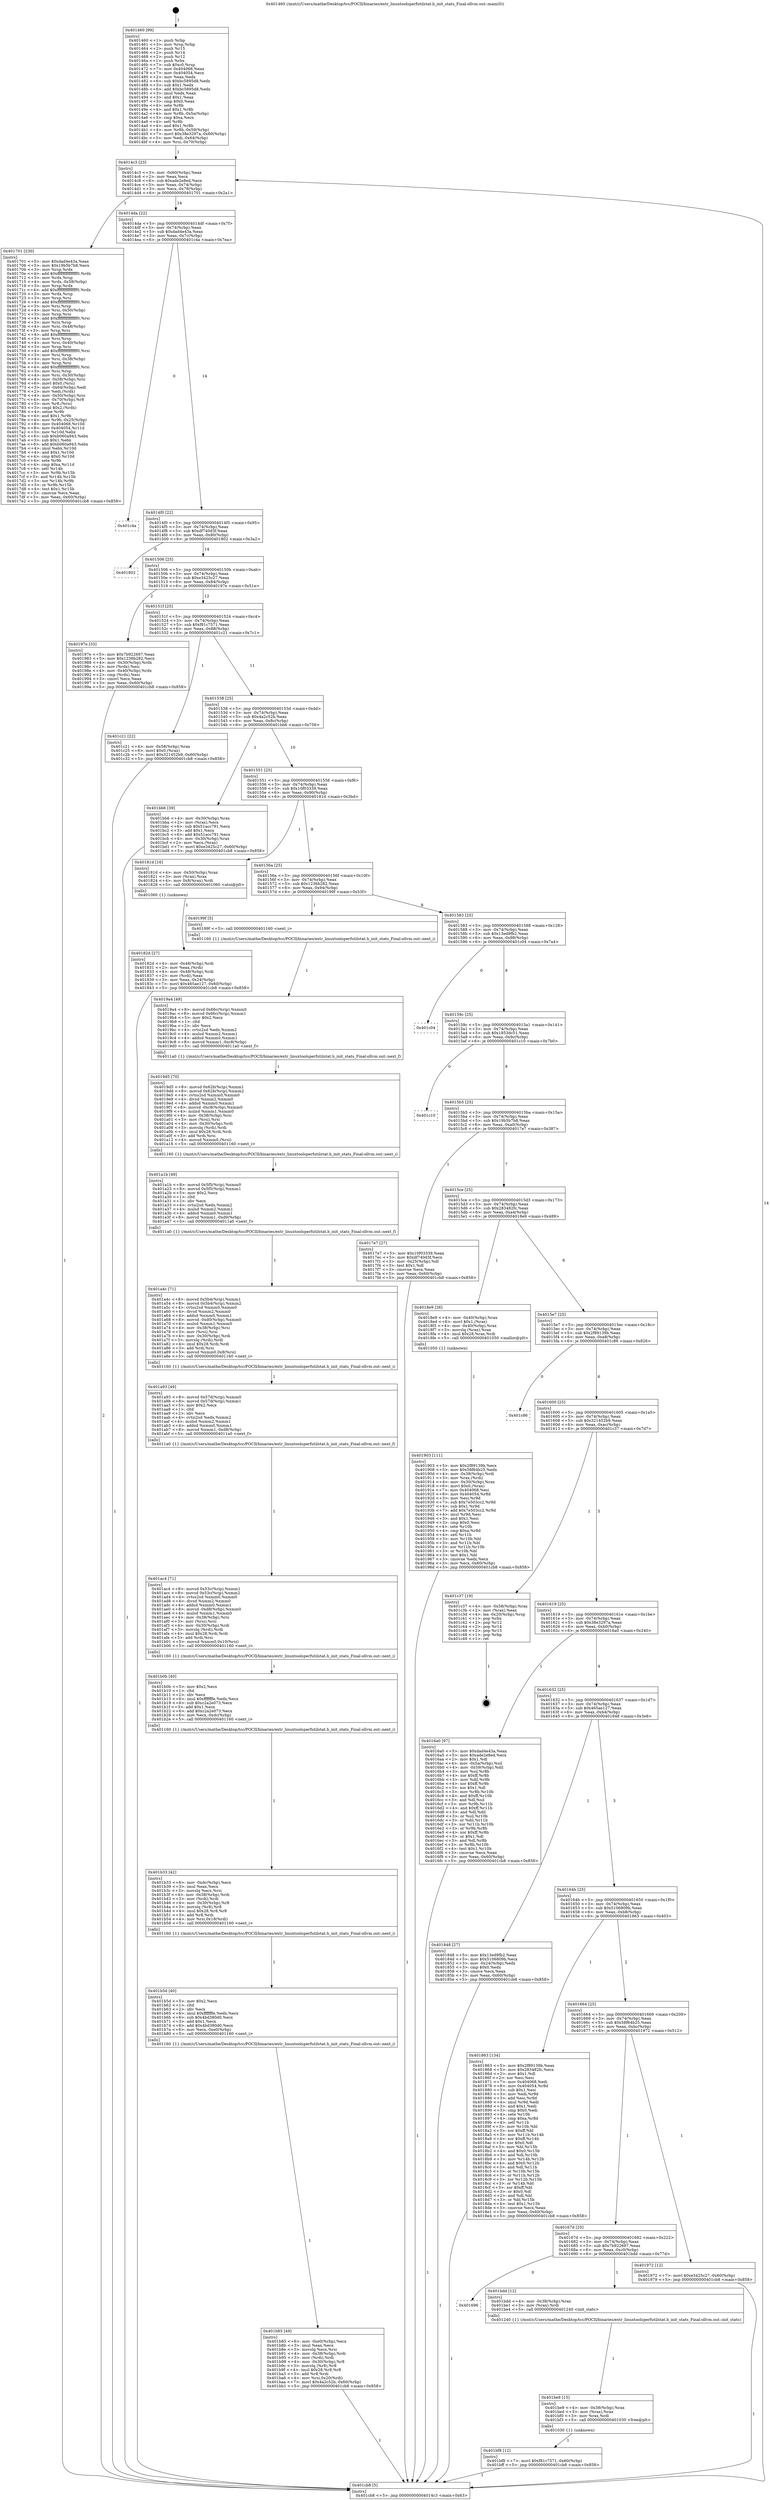 digraph "0x401460" {
  label = "0x401460 (/mnt/c/Users/mathe/Desktop/tcc/POCII/binaries/extr_linuxtoolsperfutilstat.h_init_stats_Final-ollvm.out::main(0))"
  labelloc = "t"
  node[shape=record]

  Entry [label="",width=0.3,height=0.3,shape=circle,fillcolor=black,style=filled]
  "0x4014c3" [label="{
     0x4014c3 [23]\l
     | [instrs]\l
     &nbsp;&nbsp;0x4014c3 \<+3\>: mov -0x60(%rbp),%eax\l
     &nbsp;&nbsp;0x4014c6 \<+2\>: mov %eax,%ecx\l
     &nbsp;&nbsp;0x4014c8 \<+6\>: sub $0xade2e8ed,%ecx\l
     &nbsp;&nbsp;0x4014ce \<+3\>: mov %eax,-0x74(%rbp)\l
     &nbsp;&nbsp;0x4014d1 \<+3\>: mov %ecx,-0x78(%rbp)\l
     &nbsp;&nbsp;0x4014d4 \<+6\>: je 0000000000401701 \<main+0x2a1\>\l
  }"]
  "0x401701" [label="{
     0x401701 [230]\l
     | [instrs]\l
     &nbsp;&nbsp;0x401701 \<+5\>: mov $0xdad4e43a,%eax\l
     &nbsp;&nbsp;0x401706 \<+5\>: mov $0x19b5b7b8,%ecx\l
     &nbsp;&nbsp;0x40170b \<+3\>: mov %rsp,%rdx\l
     &nbsp;&nbsp;0x40170e \<+4\>: add $0xfffffffffffffff0,%rdx\l
     &nbsp;&nbsp;0x401712 \<+3\>: mov %rdx,%rsp\l
     &nbsp;&nbsp;0x401715 \<+4\>: mov %rdx,-0x58(%rbp)\l
     &nbsp;&nbsp;0x401719 \<+3\>: mov %rsp,%rdx\l
     &nbsp;&nbsp;0x40171c \<+4\>: add $0xfffffffffffffff0,%rdx\l
     &nbsp;&nbsp;0x401720 \<+3\>: mov %rdx,%rsp\l
     &nbsp;&nbsp;0x401723 \<+3\>: mov %rsp,%rsi\l
     &nbsp;&nbsp;0x401726 \<+4\>: add $0xfffffffffffffff0,%rsi\l
     &nbsp;&nbsp;0x40172a \<+3\>: mov %rsi,%rsp\l
     &nbsp;&nbsp;0x40172d \<+4\>: mov %rsi,-0x50(%rbp)\l
     &nbsp;&nbsp;0x401731 \<+3\>: mov %rsp,%rsi\l
     &nbsp;&nbsp;0x401734 \<+4\>: add $0xfffffffffffffff0,%rsi\l
     &nbsp;&nbsp;0x401738 \<+3\>: mov %rsi,%rsp\l
     &nbsp;&nbsp;0x40173b \<+4\>: mov %rsi,-0x48(%rbp)\l
     &nbsp;&nbsp;0x40173f \<+3\>: mov %rsp,%rsi\l
     &nbsp;&nbsp;0x401742 \<+4\>: add $0xfffffffffffffff0,%rsi\l
     &nbsp;&nbsp;0x401746 \<+3\>: mov %rsi,%rsp\l
     &nbsp;&nbsp;0x401749 \<+4\>: mov %rsi,-0x40(%rbp)\l
     &nbsp;&nbsp;0x40174d \<+3\>: mov %rsp,%rsi\l
     &nbsp;&nbsp;0x401750 \<+4\>: add $0xfffffffffffffff0,%rsi\l
     &nbsp;&nbsp;0x401754 \<+3\>: mov %rsi,%rsp\l
     &nbsp;&nbsp;0x401757 \<+4\>: mov %rsi,-0x38(%rbp)\l
     &nbsp;&nbsp;0x40175b \<+3\>: mov %rsp,%rsi\l
     &nbsp;&nbsp;0x40175e \<+4\>: add $0xfffffffffffffff0,%rsi\l
     &nbsp;&nbsp;0x401762 \<+3\>: mov %rsi,%rsp\l
     &nbsp;&nbsp;0x401765 \<+4\>: mov %rsi,-0x30(%rbp)\l
     &nbsp;&nbsp;0x401769 \<+4\>: mov -0x58(%rbp),%rsi\l
     &nbsp;&nbsp;0x40176d \<+6\>: movl $0x0,(%rsi)\l
     &nbsp;&nbsp;0x401773 \<+3\>: mov -0x64(%rbp),%edi\l
     &nbsp;&nbsp;0x401776 \<+2\>: mov %edi,(%rdx)\l
     &nbsp;&nbsp;0x401778 \<+4\>: mov -0x50(%rbp),%rsi\l
     &nbsp;&nbsp;0x40177c \<+4\>: mov -0x70(%rbp),%r8\l
     &nbsp;&nbsp;0x401780 \<+3\>: mov %r8,(%rsi)\l
     &nbsp;&nbsp;0x401783 \<+3\>: cmpl $0x2,(%rdx)\l
     &nbsp;&nbsp;0x401786 \<+4\>: setne %r9b\l
     &nbsp;&nbsp;0x40178a \<+4\>: and $0x1,%r9b\l
     &nbsp;&nbsp;0x40178e \<+4\>: mov %r9b,-0x25(%rbp)\l
     &nbsp;&nbsp;0x401792 \<+8\>: mov 0x404068,%r10d\l
     &nbsp;&nbsp;0x40179a \<+8\>: mov 0x404054,%r11d\l
     &nbsp;&nbsp;0x4017a2 \<+3\>: mov %r10d,%ebx\l
     &nbsp;&nbsp;0x4017a5 \<+6\>: sub $0xb060a943,%ebx\l
     &nbsp;&nbsp;0x4017ab \<+3\>: sub $0x1,%ebx\l
     &nbsp;&nbsp;0x4017ae \<+6\>: add $0xb060a943,%ebx\l
     &nbsp;&nbsp;0x4017b4 \<+4\>: imul %ebx,%r10d\l
     &nbsp;&nbsp;0x4017b8 \<+4\>: and $0x1,%r10d\l
     &nbsp;&nbsp;0x4017bc \<+4\>: cmp $0x0,%r10d\l
     &nbsp;&nbsp;0x4017c0 \<+4\>: sete %r9b\l
     &nbsp;&nbsp;0x4017c4 \<+4\>: cmp $0xa,%r11d\l
     &nbsp;&nbsp;0x4017c8 \<+4\>: setl %r14b\l
     &nbsp;&nbsp;0x4017cc \<+3\>: mov %r9b,%r15b\l
     &nbsp;&nbsp;0x4017cf \<+3\>: and %r14b,%r15b\l
     &nbsp;&nbsp;0x4017d2 \<+3\>: xor %r14b,%r9b\l
     &nbsp;&nbsp;0x4017d5 \<+3\>: or %r9b,%r15b\l
     &nbsp;&nbsp;0x4017d8 \<+4\>: test $0x1,%r15b\l
     &nbsp;&nbsp;0x4017dc \<+3\>: cmovne %ecx,%eax\l
     &nbsp;&nbsp;0x4017df \<+3\>: mov %eax,-0x60(%rbp)\l
     &nbsp;&nbsp;0x4017e2 \<+5\>: jmp 0000000000401cb8 \<main+0x858\>\l
  }"]
  "0x4014da" [label="{
     0x4014da [22]\l
     | [instrs]\l
     &nbsp;&nbsp;0x4014da \<+5\>: jmp 00000000004014df \<main+0x7f\>\l
     &nbsp;&nbsp;0x4014df \<+3\>: mov -0x74(%rbp),%eax\l
     &nbsp;&nbsp;0x4014e2 \<+5\>: sub $0xdad4e43a,%eax\l
     &nbsp;&nbsp;0x4014e7 \<+3\>: mov %eax,-0x7c(%rbp)\l
     &nbsp;&nbsp;0x4014ea \<+6\>: je 0000000000401c4a \<main+0x7ea\>\l
  }"]
  Exit [label="",width=0.3,height=0.3,shape=circle,fillcolor=black,style=filled,peripheries=2]
  "0x401c4a" [label="{
     0x401c4a\l
  }", style=dashed]
  "0x4014f0" [label="{
     0x4014f0 [22]\l
     | [instrs]\l
     &nbsp;&nbsp;0x4014f0 \<+5\>: jmp 00000000004014f5 \<main+0x95\>\l
     &nbsp;&nbsp;0x4014f5 \<+3\>: mov -0x74(%rbp),%eax\l
     &nbsp;&nbsp;0x4014f8 \<+5\>: sub $0xdf740d3f,%eax\l
     &nbsp;&nbsp;0x4014fd \<+3\>: mov %eax,-0x80(%rbp)\l
     &nbsp;&nbsp;0x401500 \<+6\>: je 0000000000401802 \<main+0x3a2\>\l
  }"]
  "0x401bf8" [label="{
     0x401bf8 [12]\l
     | [instrs]\l
     &nbsp;&nbsp;0x401bf8 \<+7\>: movl $0xf81c7571,-0x60(%rbp)\l
     &nbsp;&nbsp;0x401bff \<+5\>: jmp 0000000000401cb8 \<main+0x858\>\l
  }"]
  "0x401802" [label="{
     0x401802\l
  }", style=dashed]
  "0x401506" [label="{
     0x401506 [25]\l
     | [instrs]\l
     &nbsp;&nbsp;0x401506 \<+5\>: jmp 000000000040150b \<main+0xab\>\l
     &nbsp;&nbsp;0x40150b \<+3\>: mov -0x74(%rbp),%eax\l
     &nbsp;&nbsp;0x40150e \<+5\>: sub $0xe3425c27,%eax\l
     &nbsp;&nbsp;0x401513 \<+6\>: mov %eax,-0x84(%rbp)\l
     &nbsp;&nbsp;0x401519 \<+6\>: je 000000000040197e \<main+0x51e\>\l
  }"]
  "0x401be9" [label="{
     0x401be9 [15]\l
     | [instrs]\l
     &nbsp;&nbsp;0x401be9 \<+4\>: mov -0x38(%rbp),%rax\l
     &nbsp;&nbsp;0x401bed \<+3\>: mov (%rax),%rax\l
     &nbsp;&nbsp;0x401bf0 \<+3\>: mov %rax,%rdi\l
     &nbsp;&nbsp;0x401bf3 \<+5\>: call 0000000000401030 \<free@plt\>\l
     | [calls]\l
     &nbsp;&nbsp;0x401030 \{1\} (unknown)\l
  }"]
  "0x40197e" [label="{
     0x40197e [33]\l
     | [instrs]\l
     &nbsp;&nbsp;0x40197e \<+5\>: mov $0x7b922697,%eax\l
     &nbsp;&nbsp;0x401983 \<+5\>: mov $0x1236b282,%ecx\l
     &nbsp;&nbsp;0x401988 \<+4\>: mov -0x30(%rbp),%rdx\l
     &nbsp;&nbsp;0x40198c \<+2\>: mov (%rdx),%esi\l
     &nbsp;&nbsp;0x40198e \<+4\>: mov -0x40(%rbp),%rdx\l
     &nbsp;&nbsp;0x401992 \<+2\>: cmp (%rdx),%esi\l
     &nbsp;&nbsp;0x401994 \<+3\>: cmovl %ecx,%eax\l
     &nbsp;&nbsp;0x401997 \<+3\>: mov %eax,-0x60(%rbp)\l
     &nbsp;&nbsp;0x40199a \<+5\>: jmp 0000000000401cb8 \<main+0x858\>\l
  }"]
  "0x40151f" [label="{
     0x40151f [25]\l
     | [instrs]\l
     &nbsp;&nbsp;0x40151f \<+5\>: jmp 0000000000401524 \<main+0xc4\>\l
     &nbsp;&nbsp;0x401524 \<+3\>: mov -0x74(%rbp),%eax\l
     &nbsp;&nbsp;0x401527 \<+5\>: sub $0xf81c7571,%eax\l
     &nbsp;&nbsp;0x40152c \<+6\>: mov %eax,-0x88(%rbp)\l
     &nbsp;&nbsp;0x401532 \<+6\>: je 0000000000401c21 \<main+0x7c1\>\l
  }"]
  "0x401696" [label="{
     0x401696\l
  }", style=dashed]
  "0x401c21" [label="{
     0x401c21 [22]\l
     | [instrs]\l
     &nbsp;&nbsp;0x401c21 \<+4\>: mov -0x58(%rbp),%rax\l
     &nbsp;&nbsp;0x401c25 \<+6\>: movl $0x0,(%rax)\l
     &nbsp;&nbsp;0x401c2b \<+7\>: movl $0x321452b9,-0x60(%rbp)\l
     &nbsp;&nbsp;0x401c32 \<+5\>: jmp 0000000000401cb8 \<main+0x858\>\l
  }"]
  "0x401538" [label="{
     0x401538 [25]\l
     | [instrs]\l
     &nbsp;&nbsp;0x401538 \<+5\>: jmp 000000000040153d \<main+0xdd\>\l
     &nbsp;&nbsp;0x40153d \<+3\>: mov -0x74(%rbp),%eax\l
     &nbsp;&nbsp;0x401540 \<+5\>: sub $0x4a2c52b,%eax\l
     &nbsp;&nbsp;0x401545 \<+6\>: mov %eax,-0x8c(%rbp)\l
     &nbsp;&nbsp;0x40154b \<+6\>: je 0000000000401bb6 \<main+0x756\>\l
  }"]
  "0x401bdd" [label="{
     0x401bdd [12]\l
     | [instrs]\l
     &nbsp;&nbsp;0x401bdd \<+4\>: mov -0x38(%rbp),%rax\l
     &nbsp;&nbsp;0x401be1 \<+3\>: mov (%rax),%rdi\l
     &nbsp;&nbsp;0x401be4 \<+5\>: call 0000000000401240 \<init_stats\>\l
     | [calls]\l
     &nbsp;&nbsp;0x401240 \{1\} (/mnt/c/Users/mathe/Desktop/tcc/POCII/binaries/extr_linuxtoolsperfutilstat.h_init_stats_Final-ollvm.out::init_stats)\l
  }"]
  "0x401bb6" [label="{
     0x401bb6 [39]\l
     | [instrs]\l
     &nbsp;&nbsp;0x401bb6 \<+4\>: mov -0x30(%rbp),%rax\l
     &nbsp;&nbsp;0x401bba \<+2\>: mov (%rax),%ecx\l
     &nbsp;&nbsp;0x401bbc \<+6\>: sub $0x51acc791,%ecx\l
     &nbsp;&nbsp;0x401bc2 \<+3\>: add $0x1,%ecx\l
     &nbsp;&nbsp;0x401bc5 \<+6\>: add $0x51acc791,%ecx\l
     &nbsp;&nbsp;0x401bcb \<+4\>: mov -0x30(%rbp),%rax\l
     &nbsp;&nbsp;0x401bcf \<+2\>: mov %ecx,(%rax)\l
     &nbsp;&nbsp;0x401bd1 \<+7\>: movl $0xe3425c27,-0x60(%rbp)\l
     &nbsp;&nbsp;0x401bd8 \<+5\>: jmp 0000000000401cb8 \<main+0x858\>\l
  }"]
  "0x401551" [label="{
     0x401551 [25]\l
     | [instrs]\l
     &nbsp;&nbsp;0x401551 \<+5\>: jmp 0000000000401556 \<main+0xf6\>\l
     &nbsp;&nbsp;0x401556 \<+3\>: mov -0x74(%rbp),%eax\l
     &nbsp;&nbsp;0x401559 \<+5\>: sub $0x10f03339,%eax\l
     &nbsp;&nbsp;0x40155e \<+6\>: mov %eax,-0x90(%rbp)\l
     &nbsp;&nbsp;0x401564 \<+6\>: je 000000000040181d \<main+0x3bd\>\l
  }"]
  "0x401b85" [label="{
     0x401b85 [49]\l
     | [instrs]\l
     &nbsp;&nbsp;0x401b85 \<+6\>: mov -0xe0(%rbp),%ecx\l
     &nbsp;&nbsp;0x401b8b \<+3\>: imul %eax,%ecx\l
     &nbsp;&nbsp;0x401b8e \<+3\>: movslq %ecx,%rsi\l
     &nbsp;&nbsp;0x401b91 \<+4\>: mov -0x38(%rbp),%rdi\l
     &nbsp;&nbsp;0x401b95 \<+3\>: mov (%rdi),%rdi\l
     &nbsp;&nbsp;0x401b98 \<+4\>: mov -0x30(%rbp),%r8\l
     &nbsp;&nbsp;0x401b9c \<+3\>: movslq (%r8),%r8\l
     &nbsp;&nbsp;0x401b9f \<+4\>: imul $0x28,%r8,%r8\l
     &nbsp;&nbsp;0x401ba3 \<+3\>: add %r8,%rdi\l
     &nbsp;&nbsp;0x401ba6 \<+4\>: mov %rsi,0x20(%rdi)\l
     &nbsp;&nbsp;0x401baa \<+7\>: movl $0x4a2c52b,-0x60(%rbp)\l
     &nbsp;&nbsp;0x401bb1 \<+5\>: jmp 0000000000401cb8 \<main+0x858\>\l
  }"]
  "0x40181d" [label="{
     0x40181d [16]\l
     | [instrs]\l
     &nbsp;&nbsp;0x40181d \<+4\>: mov -0x50(%rbp),%rax\l
     &nbsp;&nbsp;0x401821 \<+3\>: mov (%rax),%rax\l
     &nbsp;&nbsp;0x401824 \<+4\>: mov 0x8(%rax),%rdi\l
     &nbsp;&nbsp;0x401828 \<+5\>: call 0000000000401060 \<atoi@plt\>\l
     | [calls]\l
     &nbsp;&nbsp;0x401060 \{1\} (unknown)\l
  }"]
  "0x40156a" [label="{
     0x40156a [25]\l
     | [instrs]\l
     &nbsp;&nbsp;0x40156a \<+5\>: jmp 000000000040156f \<main+0x10f\>\l
     &nbsp;&nbsp;0x40156f \<+3\>: mov -0x74(%rbp),%eax\l
     &nbsp;&nbsp;0x401572 \<+5\>: sub $0x1236b282,%eax\l
     &nbsp;&nbsp;0x401577 \<+6\>: mov %eax,-0x94(%rbp)\l
     &nbsp;&nbsp;0x40157d \<+6\>: je 000000000040199f \<main+0x53f\>\l
  }"]
  "0x401b5d" [label="{
     0x401b5d [40]\l
     | [instrs]\l
     &nbsp;&nbsp;0x401b5d \<+5\>: mov $0x2,%ecx\l
     &nbsp;&nbsp;0x401b62 \<+1\>: cltd\l
     &nbsp;&nbsp;0x401b63 \<+2\>: idiv %ecx\l
     &nbsp;&nbsp;0x401b65 \<+6\>: imul $0xfffffffe,%edx,%ecx\l
     &nbsp;&nbsp;0x401b6b \<+6\>: sub $0x4bd380d0,%ecx\l
     &nbsp;&nbsp;0x401b71 \<+3\>: add $0x1,%ecx\l
     &nbsp;&nbsp;0x401b74 \<+6\>: add $0x4bd380d0,%ecx\l
     &nbsp;&nbsp;0x401b7a \<+6\>: mov %ecx,-0xe0(%rbp)\l
     &nbsp;&nbsp;0x401b80 \<+5\>: call 0000000000401160 \<next_i\>\l
     | [calls]\l
     &nbsp;&nbsp;0x401160 \{1\} (/mnt/c/Users/mathe/Desktop/tcc/POCII/binaries/extr_linuxtoolsperfutilstat.h_init_stats_Final-ollvm.out::next_i)\l
  }"]
  "0x40199f" [label="{
     0x40199f [5]\l
     | [instrs]\l
     &nbsp;&nbsp;0x40199f \<+5\>: call 0000000000401160 \<next_i\>\l
     | [calls]\l
     &nbsp;&nbsp;0x401160 \{1\} (/mnt/c/Users/mathe/Desktop/tcc/POCII/binaries/extr_linuxtoolsperfutilstat.h_init_stats_Final-ollvm.out::next_i)\l
  }"]
  "0x401583" [label="{
     0x401583 [25]\l
     | [instrs]\l
     &nbsp;&nbsp;0x401583 \<+5\>: jmp 0000000000401588 \<main+0x128\>\l
     &nbsp;&nbsp;0x401588 \<+3\>: mov -0x74(%rbp),%eax\l
     &nbsp;&nbsp;0x40158b \<+5\>: sub $0x13ed9fb2,%eax\l
     &nbsp;&nbsp;0x401590 \<+6\>: mov %eax,-0x98(%rbp)\l
     &nbsp;&nbsp;0x401596 \<+6\>: je 0000000000401c04 \<main+0x7a4\>\l
  }"]
  "0x401b33" [label="{
     0x401b33 [42]\l
     | [instrs]\l
     &nbsp;&nbsp;0x401b33 \<+6\>: mov -0xdc(%rbp),%ecx\l
     &nbsp;&nbsp;0x401b39 \<+3\>: imul %eax,%ecx\l
     &nbsp;&nbsp;0x401b3c \<+3\>: movslq %ecx,%rsi\l
     &nbsp;&nbsp;0x401b3f \<+4\>: mov -0x38(%rbp),%rdi\l
     &nbsp;&nbsp;0x401b43 \<+3\>: mov (%rdi),%rdi\l
     &nbsp;&nbsp;0x401b46 \<+4\>: mov -0x30(%rbp),%r8\l
     &nbsp;&nbsp;0x401b4a \<+3\>: movslq (%r8),%r8\l
     &nbsp;&nbsp;0x401b4d \<+4\>: imul $0x28,%r8,%r8\l
     &nbsp;&nbsp;0x401b51 \<+3\>: add %r8,%rdi\l
     &nbsp;&nbsp;0x401b54 \<+4\>: mov %rsi,0x18(%rdi)\l
     &nbsp;&nbsp;0x401b58 \<+5\>: call 0000000000401160 \<next_i\>\l
     | [calls]\l
     &nbsp;&nbsp;0x401160 \{1\} (/mnt/c/Users/mathe/Desktop/tcc/POCII/binaries/extr_linuxtoolsperfutilstat.h_init_stats_Final-ollvm.out::next_i)\l
  }"]
  "0x401c04" [label="{
     0x401c04\l
  }", style=dashed]
  "0x40159c" [label="{
     0x40159c [25]\l
     | [instrs]\l
     &nbsp;&nbsp;0x40159c \<+5\>: jmp 00000000004015a1 \<main+0x141\>\l
     &nbsp;&nbsp;0x4015a1 \<+3\>: mov -0x74(%rbp),%eax\l
     &nbsp;&nbsp;0x4015a4 \<+5\>: sub $0x1853dc51,%eax\l
     &nbsp;&nbsp;0x4015a9 \<+6\>: mov %eax,-0x9c(%rbp)\l
     &nbsp;&nbsp;0x4015af \<+6\>: je 0000000000401c10 \<main+0x7b0\>\l
  }"]
  "0x401b0b" [label="{
     0x401b0b [40]\l
     | [instrs]\l
     &nbsp;&nbsp;0x401b0b \<+5\>: mov $0x2,%ecx\l
     &nbsp;&nbsp;0x401b10 \<+1\>: cltd\l
     &nbsp;&nbsp;0x401b11 \<+2\>: idiv %ecx\l
     &nbsp;&nbsp;0x401b13 \<+6\>: imul $0xfffffffe,%edx,%ecx\l
     &nbsp;&nbsp;0x401b19 \<+6\>: sub $0xc2a2e073,%ecx\l
     &nbsp;&nbsp;0x401b1f \<+3\>: add $0x1,%ecx\l
     &nbsp;&nbsp;0x401b22 \<+6\>: add $0xc2a2e073,%ecx\l
     &nbsp;&nbsp;0x401b28 \<+6\>: mov %ecx,-0xdc(%rbp)\l
     &nbsp;&nbsp;0x401b2e \<+5\>: call 0000000000401160 \<next_i\>\l
     | [calls]\l
     &nbsp;&nbsp;0x401160 \{1\} (/mnt/c/Users/mathe/Desktop/tcc/POCII/binaries/extr_linuxtoolsperfutilstat.h_init_stats_Final-ollvm.out::next_i)\l
  }"]
  "0x401c10" [label="{
     0x401c10\l
  }", style=dashed]
  "0x4015b5" [label="{
     0x4015b5 [25]\l
     | [instrs]\l
     &nbsp;&nbsp;0x4015b5 \<+5\>: jmp 00000000004015ba \<main+0x15a\>\l
     &nbsp;&nbsp;0x4015ba \<+3\>: mov -0x74(%rbp),%eax\l
     &nbsp;&nbsp;0x4015bd \<+5\>: sub $0x19b5b7b8,%eax\l
     &nbsp;&nbsp;0x4015c2 \<+6\>: mov %eax,-0xa0(%rbp)\l
     &nbsp;&nbsp;0x4015c8 \<+6\>: je 00000000004017e7 \<main+0x387\>\l
  }"]
  "0x401ac4" [label="{
     0x401ac4 [71]\l
     | [instrs]\l
     &nbsp;&nbsp;0x401ac4 \<+8\>: movsd 0x53c(%rip),%xmm1\l
     &nbsp;&nbsp;0x401acc \<+8\>: movsd 0x53c(%rip),%xmm2\l
     &nbsp;&nbsp;0x401ad4 \<+4\>: cvtss2sd %xmm0,%xmm0\l
     &nbsp;&nbsp;0x401ad8 \<+4\>: divsd %xmm2,%xmm0\l
     &nbsp;&nbsp;0x401adc \<+4\>: addsd %xmm0,%xmm1\l
     &nbsp;&nbsp;0x401ae0 \<+8\>: movsd -0xd8(%rbp),%xmm0\l
     &nbsp;&nbsp;0x401ae8 \<+4\>: mulsd %xmm1,%xmm0\l
     &nbsp;&nbsp;0x401aec \<+4\>: mov -0x38(%rbp),%rsi\l
     &nbsp;&nbsp;0x401af0 \<+3\>: mov (%rsi),%rsi\l
     &nbsp;&nbsp;0x401af3 \<+4\>: mov -0x30(%rbp),%rdi\l
     &nbsp;&nbsp;0x401af7 \<+3\>: movslq (%rdi),%rdi\l
     &nbsp;&nbsp;0x401afa \<+4\>: imul $0x28,%rdi,%rdi\l
     &nbsp;&nbsp;0x401afe \<+3\>: add %rdi,%rsi\l
     &nbsp;&nbsp;0x401b01 \<+5\>: movsd %xmm0,0x10(%rsi)\l
     &nbsp;&nbsp;0x401b06 \<+5\>: call 0000000000401160 \<next_i\>\l
     | [calls]\l
     &nbsp;&nbsp;0x401160 \{1\} (/mnt/c/Users/mathe/Desktop/tcc/POCII/binaries/extr_linuxtoolsperfutilstat.h_init_stats_Final-ollvm.out::next_i)\l
  }"]
  "0x4017e7" [label="{
     0x4017e7 [27]\l
     | [instrs]\l
     &nbsp;&nbsp;0x4017e7 \<+5\>: mov $0x10f03339,%eax\l
     &nbsp;&nbsp;0x4017ec \<+5\>: mov $0xdf740d3f,%ecx\l
     &nbsp;&nbsp;0x4017f1 \<+3\>: mov -0x25(%rbp),%dl\l
     &nbsp;&nbsp;0x4017f4 \<+3\>: test $0x1,%dl\l
     &nbsp;&nbsp;0x4017f7 \<+3\>: cmovne %ecx,%eax\l
     &nbsp;&nbsp;0x4017fa \<+3\>: mov %eax,-0x60(%rbp)\l
     &nbsp;&nbsp;0x4017fd \<+5\>: jmp 0000000000401cb8 \<main+0x858\>\l
  }"]
  "0x4015ce" [label="{
     0x4015ce [25]\l
     | [instrs]\l
     &nbsp;&nbsp;0x4015ce \<+5\>: jmp 00000000004015d3 \<main+0x173\>\l
     &nbsp;&nbsp;0x4015d3 \<+3\>: mov -0x74(%rbp),%eax\l
     &nbsp;&nbsp;0x4015d6 \<+5\>: sub $0x283482fc,%eax\l
     &nbsp;&nbsp;0x4015db \<+6\>: mov %eax,-0xa4(%rbp)\l
     &nbsp;&nbsp;0x4015e1 \<+6\>: je 00000000004018e9 \<main+0x489\>\l
  }"]
  "0x401a93" [label="{
     0x401a93 [49]\l
     | [instrs]\l
     &nbsp;&nbsp;0x401a93 \<+8\>: movsd 0x57d(%rip),%xmm0\l
     &nbsp;&nbsp;0x401a9b \<+8\>: movsd 0x57d(%rip),%xmm1\l
     &nbsp;&nbsp;0x401aa3 \<+5\>: mov $0x2,%ecx\l
     &nbsp;&nbsp;0x401aa8 \<+1\>: cltd\l
     &nbsp;&nbsp;0x401aa9 \<+2\>: idiv %ecx\l
     &nbsp;&nbsp;0x401aab \<+4\>: cvtsi2sd %edx,%xmm2\l
     &nbsp;&nbsp;0x401aaf \<+4\>: mulsd %xmm2,%xmm1\l
     &nbsp;&nbsp;0x401ab3 \<+4\>: addsd %xmm0,%xmm1\l
     &nbsp;&nbsp;0x401ab7 \<+8\>: movsd %xmm1,-0xd8(%rbp)\l
     &nbsp;&nbsp;0x401abf \<+5\>: call 00000000004011a0 \<next_f\>\l
     | [calls]\l
     &nbsp;&nbsp;0x4011a0 \{1\} (/mnt/c/Users/mathe/Desktop/tcc/POCII/binaries/extr_linuxtoolsperfutilstat.h_init_stats_Final-ollvm.out::next_f)\l
  }"]
  "0x4018e9" [label="{
     0x4018e9 [26]\l
     | [instrs]\l
     &nbsp;&nbsp;0x4018e9 \<+4\>: mov -0x40(%rbp),%rax\l
     &nbsp;&nbsp;0x4018ed \<+6\>: movl $0x1,(%rax)\l
     &nbsp;&nbsp;0x4018f3 \<+4\>: mov -0x40(%rbp),%rax\l
     &nbsp;&nbsp;0x4018f7 \<+3\>: movslq (%rax),%rax\l
     &nbsp;&nbsp;0x4018fa \<+4\>: imul $0x28,%rax,%rdi\l
     &nbsp;&nbsp;0x4018fe \<+5\>: call 0000000000401050 \<malloc@plt\>\l
     | [calls]\l
     &nbsp;&nbsp;0x401050 \{1\} (unknown)\l
  }"]
  "0x4015e7" [label="{
     0x4015e7 [25]\l
     | [instrs]\l
     &nbsp;&nbsp;0x4015e7 \<+5\>: jmp 00000000004015ec \<main+0x18c\>\l
     &nbsp;&nbsp;0x4015ec \<+3\>: mov -0x74(%rbp),%eax\l
     &nbsp;&nbsp;0x4015ef \<+5\>: sub $0x2f89139b,%eax\l
     &nbsp;&nbsp;0x4015f4 \<+6\>: mov %eax,-0xa8(%rbp)\l
     &nbsp;&nbsp;0x4015fa \<+6\>: je 0000000000401c86 \<main+0x826\>\l
  }"]
  "0x401a4c" [label="{
     0x401a4c [71]\l
     | [instrs]\l
     &nbsp;&nbsp;0x401a4c \<+8\>: movsd 0x5b4(%rip),%xmm1\l
     &nbsp;&nbsp;0x401a54 \<+8\>: movsd 0x5b4(%rip),%xmm2\l
     &nbsp;&nbsp;0x401a5c \<+4\>: cvtss2sd %xmm0,%xmm0\l
     &nbsp;&nbsp;0x401a60 \<+4\>: divsd %xmm2,%xmm0\l
     &nbsp;&nbsp;0x401a64 \<+4\>: addsd %xmm0,%xmm1\l
     &nbsp;&nbsp;0x401a68 \<+8\>: movsd -0xd0(%rbp),%xmm0\l
     &nbsp;&nbsp;0x401a70 \<+4\>: mulsd %xmm1,%xmm0\l
     &nbsp;&nbsp;0x401a74 \<+4\>: mov -0x38(%rbp),%rsi\l
     &nbsp;&nbsp;0x401a78 \<+3\>: mov (%rsi),%rsi\l
     &nbsp;&nbsp;0x401a7b \<+4\>: mov -0x30(%rbp),%rdi\l
     &nbsp;&nbsp;0x401a7f \<+3\>: movslq (%rdi),%rdi\l
     &nbsp;&nbsp;0x401a82 \<+4\>: imul $0x28,%rdi,%rdi\l
     &nbsp;&nbsp;0x401a86 \<+3\>: add %rdi,%rsi\l
     &nbsp;&nbsp;0x401a89 \<+5\>: movsd %xmm0,0x8(%rsi)\l
     &nbsp;&nbsp;0x401a8e \<+5\>: call 0000000000401160 \<next_i\>\l
     | [calls]\l
     &nbsp;&nbsp;0x401160 \{1\} (/mnt/c/Users/mathe/Desktop/tcc/POCII/binaries/extr_linuxtoolsperfutilstat.h_init_stats_Final-ollvm.out::next_i)\l
  }"]
  "0x401c86" [label="{
     0x401c86\l
  }", style=dashed]
  "0x401600" [label="{
     0x401600 [25]\l
     | [instrs]\l
     &nbsp;&nbsp;0x401600 \<+5\>: jmp 0000000000401605 \<main+0x1a5\>\l
     &nbsp;&nbsp;0x401605 \<+3\>: mov -0x74(%rbp),%eax\l
     &nbsp;&nbsp;0x401608 \<+5\>: sub $0x321452b9,%eax\l
     &nbsp;&nbsp;0x40160d \<+6\>: mov %eax,-0xac(%rbp)\l
     &nbsp;&nbsp;0x401613 \<+6\>: je 0000000000401c37 \<main+0x7d7\>\l
  }"]
  "0x401a1b" [label="{
     0x401a1b [49]\l
     | [instrs]\l
     &nbsp;&nbsp;0x401a1b \<+8\>: movsd 0x5f5(%rip),%xmm0\l
     &nbsp;&nbsp;0x401a23 \<+8\>: movsd 0x5f5(%rip),%xmm1\l
     &nbsp;&nbsp;0x401a2b \<+5\>: mov $0x2,%ecx\l
     &nbsp;&nbsp;0x401a30 \<+1\>: cltd\l
     &nbsp;&nbsp;0x401a31 \<+2\>: idiv %ecx\l
     &nbsp;&nbsp;0x401a33 \<+4\>: cvtsi2sd %edx,%xmm2\l
     &nbsp;&nbsp;0x401a37 \<+4\>: mulsd %xmm2,%xmm1\l
     &nbsp;&nbsp;0x401a3b \<+4\>: addsd %xmm0,%xmm1\l
     &nbsp;&nbsp;0x401a3f \<+8\>: movsd %xmm1,-0xd0(%rbp)\l
     &nbsp;&nbsp;0x401a47 \<+5\>: call 00000000004011a0 \<next_f\>\l
     | [calls]\l
     &nbsp;&nbsp;0x4011a0 \{1\} (/mnt/c/Users/mathe/Desktop/tcc/POCII/binaries/extr_linuxtoolsperfutilstat.h_init_stats_Final-ollvm.out::next_f)\l
  }"]
  "0x401c37" [label="{
     0x401c37 [19]\l
     | [instrs]\l
     &nbsp;&nbsp;0x401c37 \<+4\>: mov -0x58(%rbp),%rax\l
     &nbsp;&nbsp;0x401c3b \<+2\>: mov (%rax),%eax\l
     &nbsp;&nbsp;0x401c3d \<+4\>: lea -0x20(%rbp),%rsp\l
     &nbsp;&nbsp;0x401c41 \<+1\>: pop %rbx\l
     &nbsp;&nbsp;0x401c42 \<+2\>: pop %r12\l
     &nbsp;&nbsp;0x401c44 \<+2\>: pop %r14\l
     &nbsp;&nbsp;0x401c46 \<+2\>: pop %r15\l
     &nbsp;&nbsp;0x401c48 \<+1\>: pop %rbp\l
     &nbsp;&nbsp;0x401c49 \<+1\>: ret\l
  }"]
  "0x401619" [label="{
     0x401619 [25]\l
     | [instrs]\l
     &nbsp;&nbsp;0x401619 \<+5\>: jmp 000000000040161e \<main+0x1be\>\l
     &nbsp;&nbsp;0x40161e \<+3\>: mov -0x74(%rbp),%eax\l
     &nbsp;&nbsp;0x401621 \<+5\>: sub $0x38e3297a,%eax\l
     &nbsp;&nbsp;0x401626 \<+6\>: mov %eax,-0xb0(%rbp)\l
     &nbsp;&nbsp;0x40162c \<+6\>: je 00000000004016a0 \<main+0x240\>\l
  }"]
  "0x4019d5" [label="{
     0x4019d5 [70]\l
     | [instrs]\l
     &nbsp;&nbsp;0x4019d5 \<+8\>: movsd 0x62b(%rip),%xmm1\l
     &nbsp;&nbsp;0x4019dd \<+8\>: movsd 0x62b(%rip),%xmm2\l
     &nbsp;&nbsp;0x4019e5 \<+4\>: cvtss2sd %xmm0,%xmm0\l
     &nbsp;&nbsp;0x4019e9 \<+4\>: divsd %xmm2,%xmm0\l
     &nbsp;&nbsp;0x4019ed \<+4\>: addsd %xmm0,%xmm1\l
     &nbsp;&nbsp;0x4019f1 \<+8\>: movsd -0xc8(%rbp),%xmm0\l
     &nbsp;&nbsp;0x4019f9 \<+4\>: mulsd %xmm1,%xmm0\l
     &nbsp;&nbsp;0x4019fd \<+4\>: mov -0x38(%rbp),%rsi\l
     &nbsp;&nbsp;0x401a01 \<+3\>: mov (%rsi),%rsi\l
     &nbsp;&nbsp;0x401a04 \<+4\>: mov -0x30(%rbp),%rdi\l
     &nbsp;&nbsp;0x401a08 \<+3\>: movslq (%rdi),%rdi\l
     &nbsp;&nbsp;0x401a0b \<+4\>: imul $0x28,%rdi,%rdi\l
     &nbsp;&nbsp;0x401a0f \<+3\>: add %rdi,%rsi\l
     &nbsp;&nbsp;0x401a12 \<+4\>: movsd %xmm0,(%rsi)\l
     &nbsp;&nbsp;0x401a16 \<+5\>: call 0000000000401160 \<next_i\>\l
     | [calls]\l
     &nbsp;&nbsp;0x401160 \{1\} (/mnt/c/Users/mathe/Desktop/tcc/POCII/binaries/extr_linuxtoolsperfutilstat.h_init_stats_Final-ollvm.out::next_i)\l
  }"]
  "0x4016a0" [label="{
     0x4016a0 [97]\l
     | [instrs]\l
     &nbsp;&nbsp;0x4016a0 \<+5\>: mov $0xdad4e43a,%eax\l
     &nbsp;&nbsp;0x4016a5 \<+5\>: mov $0xade2e8ed,%ecx\l
     &nbsp;&nbsp;0x4016aa \<+2\>: mov $0x1,%dl\l
     &nbsp;&nbsp;0x4016ac \<+4\>: mov -0x5a(%rbp),%sil\l
     &nbsp;&nbsp;0x4016b0 \<+4\>: mov -0x59(%rbp),%dil\l
     &nbsp;&nbsp;0x4016b4 \<+3\>: mov %sil,%r8b\l
     &nbsp;&nbsp;0x4016b7 \<+4\>: xor $0xff,%r8b\l
     &nbsp;&nbsp;0x4016bb \<+3\>: mov %dil,%r9b\l
     &nbsp;&nbsp;0x4016be \<+4\>: xor $0xff,%r9b\l
     &nbsp;&nbsp;0x4016c2 \<+3\>: xor $0x1,%dl\l
     &nbsp;&nbsp;0x4016c5 \<+3\>: mov %r8b,%r10b\l
     &nbsp;&nbsp;0x4016c8 \<+4\>: and $0xff,%r10b\l
     &nbsp;&nbsp;0x4016cc \<+3\>: and %dl,%sil\l
     &nbsp;&nbsp;0x4016cf \<+3\>: mov %r9b,%r11b\l
     &nbsp;&nbsp;0x4016d2 \<+4\>: and $0xff,%r11b\l
     &nbsp;&nbsp;0x4016d6 \<+3\>: and %dl,%dil\l
     &nbsp;&nbsp;0x4016d9 \<+3\>: or %sil,%r10b\l
     &nbsp;&nbsp;0x4016dc \<+3\>: or %dil,%r11b\l
     &nbsp;&nbsp;0x4016df \<+3\>: xor %r11b,%r10b\l
     &nbsp;&nbsp;0x4016e2 \<+3\>: or %r9b,%r8b\l
     &nbsp;&nbsp;0x4016e5 \<+4\>: xor $0xff,%r8b\l
     &nbsp;&nbsp;0x4016e9 \<+3\>: or $0x1,%dl\l
     &nbsp;&nbsp;0x4016ec \<+3\>: and %dl,%r8b\l
     &nbsp;&nbsp;0x4016ef \<+3\>: or %r8b,%r10b\l
     &nbsp;&nbsp;0x4016f2 \<+4\>: test $0x1,%r10b\l
     &nbsp;&nbsp;0x4016f6 \<+3\>: cmovne %ecx,%eax\l
     &nbsp;&nbsp;0x4016f9 \<+3\>: mov %eax,-0x60(%rbp)\l
     &nbsp;&nbsp;0x4016fc \<+5\>: jmp 0000000000401cb8 \<main+0x858\>\l
  }"]
  "0x401632" [label="{
     0x401632 [25]\l
     | [instrs]\l
     &nbsp;&nbsp;0x401632 \<+5\>: jmp 0000000000401637 \<main+0x1d7\>\l
     &nbsp;&nbsp;0x401637 \<+3\>: mov -0x74(%rbp),%eax\l
     &nbsp;&nbsp;0x40163a \<+5\>: sub $0x465ae127,%eax\l
     &nbsp;&nbsp;0x40163f \<+6\>: mov %eax,-0xb4(%rbp)\l
     &nbsp;&nbsp;0x401645 \<+6\>: je 0000000000401848 \<main+0x3e8\>\l
  }"]
  "0x401cb8" [label="{
     0x401cb8 [5]\l
     | [instrs]\l
     &nbsp;&nbsp;0x401cb8 \<+5\>: jmp 00000000004014c3 \<main+0x63\>\l
  }"]
  "0x401460" [label="{
     0x401460 [99]\l
     | [instrs]\l
     &nbsp;&nbsp;0x401460 \<+1\>: push %rbp\l
     &nbsp;&nbsp;0x401461 \<+3\>: mov %rsp,%rbp\l
     &nbsp;&nbsp;0x401464 \<+2\>: push %r15\l
     &nbsp;&nbsp;0x401466 \<+2\>: push %r14\l
     &nbsp;&nbsp;0x401468 \<+2\>: push %r12\l
     &nbsp;&nbsp;0x40146a \<+1\>: push %rbx\l
     &nbsp;&nbsp;0x40146b \<+7\>: sub $0xc0,%rsp\l
     &nbsp;&nbsp;0x401472 \<+7\>: mov 0x404068,%eax\l
     &nbsp;&nbsp;0x401479 \<+7\>: mov 0x404054,%ecx\l
     &nbsp;&nbsp;0x401480 \<+2\>: mov %eax,%edx\l
     &nbsp;&nbsp;0x401482 \<+6\>: sub $0xbc5895d8,%edx\l
     &nbsp;&nbsp;0x401488 \<+3\>: sub $0x1,%edx\l
     &nbsp;&nbsp;0x40148b \<+6\>: add $0xbc5895d8,%edx\l
     &nbsp;&nbsp;0x401491 \<+3\>: imul %edx,%eax\l
     &nbsp;&nbsp;0x401494 \<+3\>: and $0x1,%eax\l
     &nbsp;&nbsp;0x401497 \<+3\>: cmp $0x0,%eax\l
     &nbsp;&nbsp;0x40149a \<+4\>: sete %r8b\l
     &nbsp;&nbsp;0x40149e \<+4\>: and $0x1,%r8b\l
     &nbsp;&nbsp;0x4014a2 \<+4\>: mov %r8b,-0x5a(%rbp)\l
     &nbsp;&nbsp;0x4014a6 \<+3\>: cmp $0xa,%ecx\l
     &nbsp;&nbsp;0x4014a9 \<+4\>: setl %r8b\l
     &nbsp;&nbsp;0x4014ad \<+4\>: and $0x1,%r8b\l
     &nbsp;&nbsp;0x4014b1 \<+4\>: mov %r8b,-0x59(%rbp)\l
     &nbsp;&nbsp;0x4014b5 \<+7\>: movl $0x38e3297a,-0x60(%rbp)\l
     &nbsp;&nbsp;0x4014bc \<+3\>: mov %edi,-0x64(%rbp)\l
     &nbsp;&nbsp;0x4014bf \<+4\>: mov %rsi,-0x70(%rbp)\l
  }"]
  "0x40182d" [label="{
     0x40182d [27]\l
     | [instrs]\l
     &nbsp;&nbsp;0x40182d \<+4\>: mov -0x48(%rbp),%rdi\l
     &nbsp;&nbsp;0x401831 \<+2\>: mov %eax,(%rdi)\l
     &nbsp;&nbsp;0x401833 \<+4\>: mov -0x48(%rbp),%rdi\l
     &nbsp;&nbsp;0x401837 \<+2\>: mov (%rdi),%eax\l
     &nbsp;&nbsp;0x401839 \<+3\>: mov %eax,-0x24(%rbp)\l
     &nbsp;&nbsp;0x40183c \<+7\>: movl $0x465ae127,-0x60(%rbp)\l
     &nbsp;&nbsp;0x401843 \<+5\>: jmp 0000000000401cb8 \<main+0x858\>\l
  }"]
  "0x4019a4" [label="{
     0x4019a4 [49]\l
     | [instrs]\l
     &nbsp;&nbsp;0x4019a4 \<+8\>: movsd 0x66c(%rip),%xmm0\l
     &nbsp;&nbsp;0x4019ac \<+8\>: movsd 0x66c(%rip),%xmm1\l
     &nbsp;&nbsp;0x4019b4 \<+5\>: mov $0x2,%ecx\l
     &nbsp;&nbsp;0x4019b9 \<+1\>: cltd\l
     &nbsp;&nbsp;0x4019ba \<+2\>: idiv %ecx\l
     &nbsp;&nbsp;0x4019bc \<+4\>: cvtsi2sd %edx,%xmm2\l
     &nbsp;&nbsp;0x4019c0 \<+4\>: mulsd %xmm2,%xmm1\l
     &nbsp;&nbsp;0x4019c4 \<+4\>: addsd %xmm0,%xmm1\l
     &nbsp;&nbsp;0x4019c8 \<+8\>: movsd %xmm1,-0xc8(%rbp)\l
     &nbsp;&nbsp;0x4019d0 \<+5\>: call 00000000004011a0 \<next_f\>\l
     | [calls]\l
     &nbsp;&nbsp;0x4011a0 \{1\} (/mnt/c/Users/mathe/Desktop/tcc/POCII/binaries/extr_linuxtoolsperfutilstat.h_init_stats_Final-ollvm.out::next_f)\l
  }"]
  "0x401848" [label="{
     0x401848 [27]\l
     | [instrs]\l
     &nbsp;&nbsp;0x401848 \<+5\>: mov $0x13ed9fb2,%eax\l
     &nbsp;&nbsp;0x40184d \<+5\>: mov $0x5106809b,%ecx\l
     &nbsp;&nbsp;0x401852 \<+3\>: mov -0x24(%rbp),%edx\l
     &nbsp;&nbsp;0x401855 \<+3\>: cmp $0x0,%edx\l
     &nbsp;&nbsp;0x401858 \<+3\>: cmove %ecx,%eax\l
     &nbsp;&nbsp;0x40185b \<+3\>: mov %eax,-0x60(%rbp)\l
     &nbsp;&nbsp;0x40185e \<+5\>: jmp 0000000000401cb8 \<main+0x858\>\l
  }"]
  "0x40164b" [label="{
     0x40164b [25]\l
     | [instrs]\l
     &nbsp;&nbsp;0x40164b \<+5\>: jmp 0000000000401650 \<main+0x1f0\>\l
     &nbsp;&nbsp;0x401650 \<+3\>: mov -0x74(%rbp),%eax\l
     &nbsp;&nbsp;0x401653 \<+5\>: sub $0x5106809b,%eax\l
     &nbsp;&nbsp;0x401658 \<+6\>: mov %eax,-0xb8(%rbp)\l
     &nbsp;&nbsp;0x40165e \<+6\>: je 0000000000401863 \<main+0x403\>\l
  }"]
  "0x40167d" [label="{
     0x40167d [25]\l
     | [instrs]\l
     &nbsp;&nbsp;0x40167d \<+5\>: jmp 0000000000401682 \<main+0x222\>\l
     &nbsp;&nbsp;0x401682 \<+3\>: mov -0x74(%rbp),%eax\l
     &nbsp;&nbsp;0x401685 \<+5\>: sub $0x7b922697,%eax\l
     &nbsp;&nbsp;0x40168a \<+6\>: mov %eax,-0xc0(%rbp)\l
     &nbsp;&nbsp;0x401690 \<+6\>: je 0000000000401bdd \<main+0x77d\>\l
  }"]
  "0x401863" [label="{
     0x401863 [134]\l
     | [instrs]\l
     &nbsp;&nbsp;0x401863 \<+5\>: mov $0x2f89139b,%eax\l
     &nbsp;&nbsp;0x401868 \<+5\>: mov $0x283482fc,%ecx\l
     &nbsp;&nbsp;0x40186d \<+2\>: mov $0x1,%dl\l
     &nbsp;&nbsp;0x40186f \<+2\>: xor %esi,%esi\l
     &nbsp;&nbsp;0x401871 \<+7\>: mov 0x404068,%edi\l
     &nbsp;&nbsp;0x401878 \<+8\>: mov 0x404054,%r8d\l
     &nbsp;&nbsp;0x401880 \<+3\>: sub $0x1,%esi\l
     &nbsp;&nbsp;0x401883 \<+3\>: mov %edi,%r9d\l
     &nbsp;&nbsp;0x401886 \<+3\>: add %esi,%r9d\l
     &nbsp;&nbsp;0x401889 \<+4\>: imul %r9d,%edi\l
     &nbsp;&nbsp;0x40188d \<+3\>: and $0x1,%edi\l
     &nbsp;&nbsp;0x401890 \<+3\>: cmp $0x0,%edi\l
     &nbsp;&nbsp;0x401893 \<+4\>: sete %r10b\l
     &nbsp;&nbsp;0x401897 \<+4\>: cmp $0xa,%r8d\l
     &nbsp;&nbsp;0x40189b \<+4\>: setl %r11b\l
     &nbsp;&nbsp;0x40189f \<+3\>: mov %r10b,%bl\l
     &nbsp;&nbsp;0x4018a2 \<+3\>: xor $0xff,%bl\l
     &nbsp;&nbsp;0x4018a5 \<+3\>: mov %r11b,%r14b\l
     &nbsp;&nbsp;0x4018a8 \<+4\>: xor $0xff,%r14b\l
     &nbsp;&nbsp;0x4018ac \<+3\>: xor $0x0,%dl\l
     &nbsp;&nbsp;0x4018af \<+3\>: mov %bl,%r15b\l
     &nbsp;&nbsp;0x4018b2 \<+4\>: and $0x0,%r15b\l
     &nbsp;&nbsp;0x4018b6 \<+3\>: and %dl,%r10b\l
     &nbsp;&nbsp;0x4018b9 \<+3\>: mov %r14b,%r12b\l
     &nbsp;&nbsp;0x4018bc \<+4\>: and $0x0,%r12b\l
     &nbsp;&nbsp;0x4018c0 \<+3\>: and %dl,%r11b\l
     &nbsp;&nbsp;0x4018c3 \<+3\>: or %r10b,%r15b\l
     &nbsp;&nbsp;0x4018c6 \<+3\>: or %r11b,%r12b\l
     &nbsp;&nbsp;0x4018c9 \<+3\>: xor %r12b,%r15b\l
     &nbsp;&nbsp;0x4018cc \<+3\>: or %r14b,%bl\l
     &nbsp;&nbsp;0x4018cf \<+3\>: xor $0xff,%bl\l
     &nbsp;&nbsp;0x4018d2 \<+3\>: or $0x0,%dl\l
     &nbsp;&nbsp;0x4018d5 \<+2\>: and %dl,%bl\l
     &nbsp;&nbsp;0x4018d7 \<+3\>: or %bl,%r15b\l
     &nbsp;&nbsp;0x4018da \<+4\>: test $0x1,%r15b\l
     &nbsp;&nbsp;0x4018de \<+3\>: cmovne %ecx,%eax\l
     &nbsp;&nbsp;0x4018e1 \<+3\>: mov %eax,-0x60(%rbp)\l
     &nbsp;&nbsp;0x4018e4 \<+5\>: jmp 0000000000401cb8 \<main+0x858\>\l
  }"]
  "0x401664" [label="{
     0x401664 [25]\l
     | [instrs]\l
     &nbsp;&nbsp;0x401664 \<+5\>: jmp 0000000000401669 \<main+0x209\>\l
     &nbsp;&nbsp;0x401669 \<+3\>: mov -0x74(%rbp),%eax\l
     &nbsp;&nbsp;0x40166c \<+5\>: sub $0x58f64b25,%eax\l
     &nbsp;&nbsp;0x401671 \<+6\>: mov %eax,-0xbc(%rbp)\l
     &nbsp;&nbsp;0x401677 \<+6\>: je 0000000000401972 \<main+0x512\>\l
  }"]
  "0x401903" [label="{
     0x401903 [111]\l
     | [instrs]\l
     &nbsp;&nbsp;0x401903 \<+5\>: mov $0x2f89139b,%ecx\l
     &nbsp;&nbsp;0x401908 \<+5\>: mov $0x58f64b25,%edx\l
     &nbsp;&nbsp;0x40190d \<+4\>: mov -0x38(%rbp),%rdi\l
     &nbsp;&nbsp;0x401911 \<+3\>: mov %rax,(%rdi)\l
     &nbsp;&nbsp;0x401914 \<+4\>: mov -0x30(%rbp),%rax\l
     &nbsp;&nbsp;0x401918 \<+6\>: movl $0x0,(%rax)\l
     &nbsp;&nbsp;0x40191e \<+7\>: mov 0x404068,%esi\l
     &nbsp;&nbsp;0x401925 \<+8\>: mov 0x404054,%r8d\l
     &nbsp;&nbsp;0x40192d \<+3\>: mov %esi,%r9d\l
     &nbsp;&nbsp;0x401930 \<+7\>: sub $0x7e503cc2,%r9d\l
     &nbsp;&nbsp;0x401937 \<+4\>: sub $0x1,%r9d\l
     &nbsp;&nbsp;0x40193b \<+7\>: add $0x7e503cc2,%r9d\l
     &nbsp;&nbsp;0x401942 \<+4\>: imul %r9d,%esi\l
     &nbsp;&nbsp;0x401946 \<+3\>: and $0x1,%esi\l
     &nbsp;&nbsp;0x401949 \<+3\>: cmp $0x0,%esi\l
     &nbsp;&nbsp;0x40194c \<+4\>: sete %r10b\l
     &nbsp;&nbsp;0x401950 \<+4\>: cmp $0xa,%r8d\l
     &nbsp;&nbsp;0x401954 \<+4\>: setl %r11b\l
     &nbsp;&nbsp;0x401958 \<+3\>: mov %r10b,%bl\l
     &nbsp;&nbsp;0x40195b \<+3\>: and %r11b,%bl\l
     &nbsp;&nbsp;0x40195e \<+3\>: xor %r11b,%r10b\l
     &nbsp;&nbsp;0x401961 \<+3\>: or %r10b,%bl\l
     &nbsp;&nbsp;0x401964 \<+3\>: test $0x1,%bl\l
     &nbsp;&nbsp;0x401967 \<+3\>: cmovne %edx,%ecx\l
     &nbsp;&nbsp;0x40196a \<+3\>: mov %ecx,-0x60(%rbp)\l
     &nbsp;&nbsp;0x40196d \<+5\>: jmp 0000000000401cb8 \<main+0x858\>\l
  }"]
  "0x401972" [label="{
     0x401972 [12]\l
     | [instrs]\l
     &nbsp;&nbsp;0x401972 \<+7\>: movl $0xe3425c27,-0x60(%rbp)\l
     &nbsp;&nbsp;0x401979 \<+5\>: jmp 0000000000401cb8 \<main+0x858\>\l
  }"]
  Entry -> "0x401460" [label=" 1"]
  "0x4014c3" -> "0x401701" [label=" 1"]
  "0x4014c3" -> "0x4014da" [label=" 14"]
  "0x401c37" -> Exit [label=" 1"]
  "0x4014da" -> "0x401c4a" [label=" 0"]
  "0x4014da" -> "0x4014f0" [label=" 14"]
  "0x401c21" -> "0x401cb8" [label=" 1"]
  "0x4014f0" -> "0x401802" [label=" 0"]
  "0x4014f0" -> "0x401506" [label=" 14"]
  "0x401bf8" -> "0x401cb8" [label=" 1"]
  "0x401506" -> "0x40197e" [label=" 2"]
  "0x401506" -> "0x40151f" [label=" 12"]
  "0x401be9" -> "0x401bf8" [label=" 1"]
  "0x40151f" -> "0x401c21" [label=" 1"]
  "0x40151f" -> "0x401538" [label=" 11"]
  "0x401bdd" -> "0x401be9" [label=" 1"]
  "0x401538" -> "0x401bb6" [label=" 1"]
  "0x401538" -> "0x401551" [label=" 10"]
  "0x40167d" -> "0x401696" [label=" 0"]
  "0x401551" -> "0x40181d" [label=" 1"]
  "0x401551" -> "0x40156a" [label=" 9"]
  "0x40167d" -> "0x401bdd" [label=" 1"]
  "0x40156a" -> "0x40199f" [label=" 1"]
  "0x40156a" -> "0x401583" [label=" 8"]
  "0x401bb6" -> "0x401cb8" [label=" 1"]
  "0x401583" -> "0x401c04" [label=" 0"]
  "0x401583" -> "0x40159c" [label=" 8"]
  "0x401b85" -> "0x401cb8" [label=" 1"]
  "0x40159c" -> "0x401c10" [label=" 0"]
  "0x40159c" -> "0x4015b5" [label=" 8"]
  "0x401b5d" -> "0x401b85" [label=" 1"]
  "0x4015b5" -> "0x4017e7" [label=" 1"]
  "0x4015b5" -> "0x4015ce" [label=" 7"]
  "0x401b33" -> "0x401b5d" [label=" 1"]
  "0x4015ce" -> "0x4018e9" [label=" 1"]
  "0x4015ce" -> "0x4015e7" [label=" 6"]
  "0x401b0b" -> "0x401b33" [label=" 1"]
  "0x4015e7" -> "0x401c86" [label=" 0"]
  "0x4015e7" -> "0x401600" [label=" 6"]
  "0x401ac4" -> "0x401b0b" [label=" 1"]
  "0x401600" -> "0x401c37" [label=" 1"]
  "0x401600" -> "0x401619" [label=" 5"]
  "0x401a93" -> "0x401ac4" [label=" 1"]
  "0x401619" -> "0x4016a0" [label=" 1"]
  "0x401619" -> "0x401632" [label=" 4"]
  "0x4016a0" -> "0x401cb8" [label=" 1"]
  "0x401460" -> "0x4014c3" [label=" 1"]
  "0x401cb8" -> "0x4014c3" [label=" 14"]
  "0x401701" -> "0x401cb8" [label=" 1"]
  "0x4017e7" -> "0x401cb8" [label=" 1"]
  "0x40181d" -> "0x40182d" [label=" 1"]
  "0x40182d" -> "0x401cb8" [label=" 1"]
  "0x401a4c" -> "0x401a93" [label=" 1"]
  "0x401632" -> "0x401848" [label=" 1"]
  "0x401632" -> "0x40164b" [label=" 3"]
  "0x401848" -> "0x401cb8" [label=" 1"]
  "0x401a1b" -> "0x401a4c" [label=" 1"]
  "0x40164b" -> "0x401863" [label=" 1"]
  "0x40164b" -> "0x401664" [label=" 2"]
  "0x401863" -> "0x401cb8" [label=" 1"]
  "0x4018e9" -> "0x401903" [label=" 1"]
  "0x401903" -> "0x401cb8" [label=" 1"]
  "0x4019d5" -> "0x401a1b" [label=" 1"]
  "0x401664" -> "0x401972" [label=" 1"]
  "0x401664" -> "0x40167d" [label=" 1"]
  "0x401972" -> "0x401cb8" [label=" 1"]
  "0x40197e" -> "0x401cb8" [label=" 2"]
  "0x40199f" -> "0x4019a4" [label=" 1"]
  "0x4019a4" -> "0x4019d5" [label=" 1"]
}
